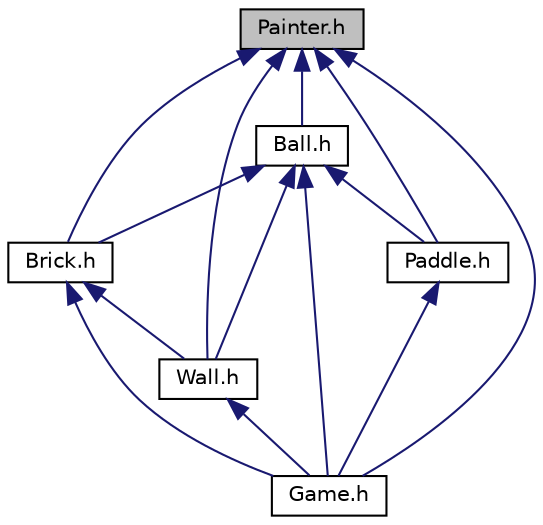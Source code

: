 digraph "Painter.h"
{
 // LATEX_PDF_SIZE
  edge [fontname="Helvetica",fontsize="10",labelfontname="Helvetica",labelfontsize="10"];
  node [fontname="Helvetica",fontsize="10",shape=record];
  Node1 [label="Painter.h",height=0.2,width=0.4,color="black", fillcolor="grey75", style="filled", fontcolor="black",tooltip="Clase que contiene las disminsiones de la barra y de la bola, ademas define los colores que se pueden..."];
  Node1 -> Node2 [dir="back",color="midnightblue",fontsize="10",style="solid"];
  Node2 [label="Ball.h",height=0.2,width=0.4,color="black", fillcolor="white", style="filled",URL="$Ball_8h.html",tooltip="Contiene las funciones y caracteristicas de la bola."];
  Node2 -> Node3 [dir="back",color="midnightblue",fontsize="10",style="solid"];
  Node3 [label="Brick.h",height=0.2,width=0.4,color="black", fillcolor="white", style="filled",URL="$Brick_8h.html",tooltip="Contiene todas las caracteristicas y funcionalidades de los bloques, es decir esta clase contiene a l..."];
  Node3 -> Node4 [dir="back",color="midnightblue",fontsize="10",style="solid"];
  Node4 [label="Wall.h",height=0.2,width=0.4,color="black", fillcolor="white", style="filled",URL="$Wall_8h.html",tooltip="Contiene las funciones y caracteristicas de la clase Wall."];
  Node4 -> Node5 [dir="back",color="midnightblue",fontsize="10",style="solid"];
  Node5 [label="Game.h",height=0.2,width=0.4,color="black", fillcolor="white", style="filled",URL="$Game_8h.html",tooltip="Clase la cual maneja gran parte de la logica y repeticion del juego."];
  Node3 -> Node5 [dir="back",color="midnightblue",fontsize="10",style="solid"];
  Node2 -> Node4 [dir="back",color="midnightblue",fontsize="10",style="solid"];
  Node2 -> Node5 [dir="back",color="midnightblue",fontsize="10",style="solid"];
  Node2 -> Node6 [dir="back",color="midnightblue",fontsize="10",style="solid"];
  Node6 [label="Paddle.h",height=0.2,width=0.4,color="black", fillcolor="white", style="filled",URL="$Paddle_8h.html",tooltip="Contiene las funciones y caracteristicas de la barra."];
  Node6 -> Node5 [dir="back",color="midnightblue",fontsize="10",style="solid"];
  Node1 -> Node3 [dir="back",color="midnightblue",fontsize="10",style="solid"];
  Node1 -> Node4 [dir="back",color="midnightblue",fontsize="10",style="solid"];
  Node1 -> Node5 [dir="back",color="midnightblue",fontsize="10",style="solid"];
  Node1 -> Node6 [dir="back",color="midnightblue",fontsize="10",style="solid"];
}
